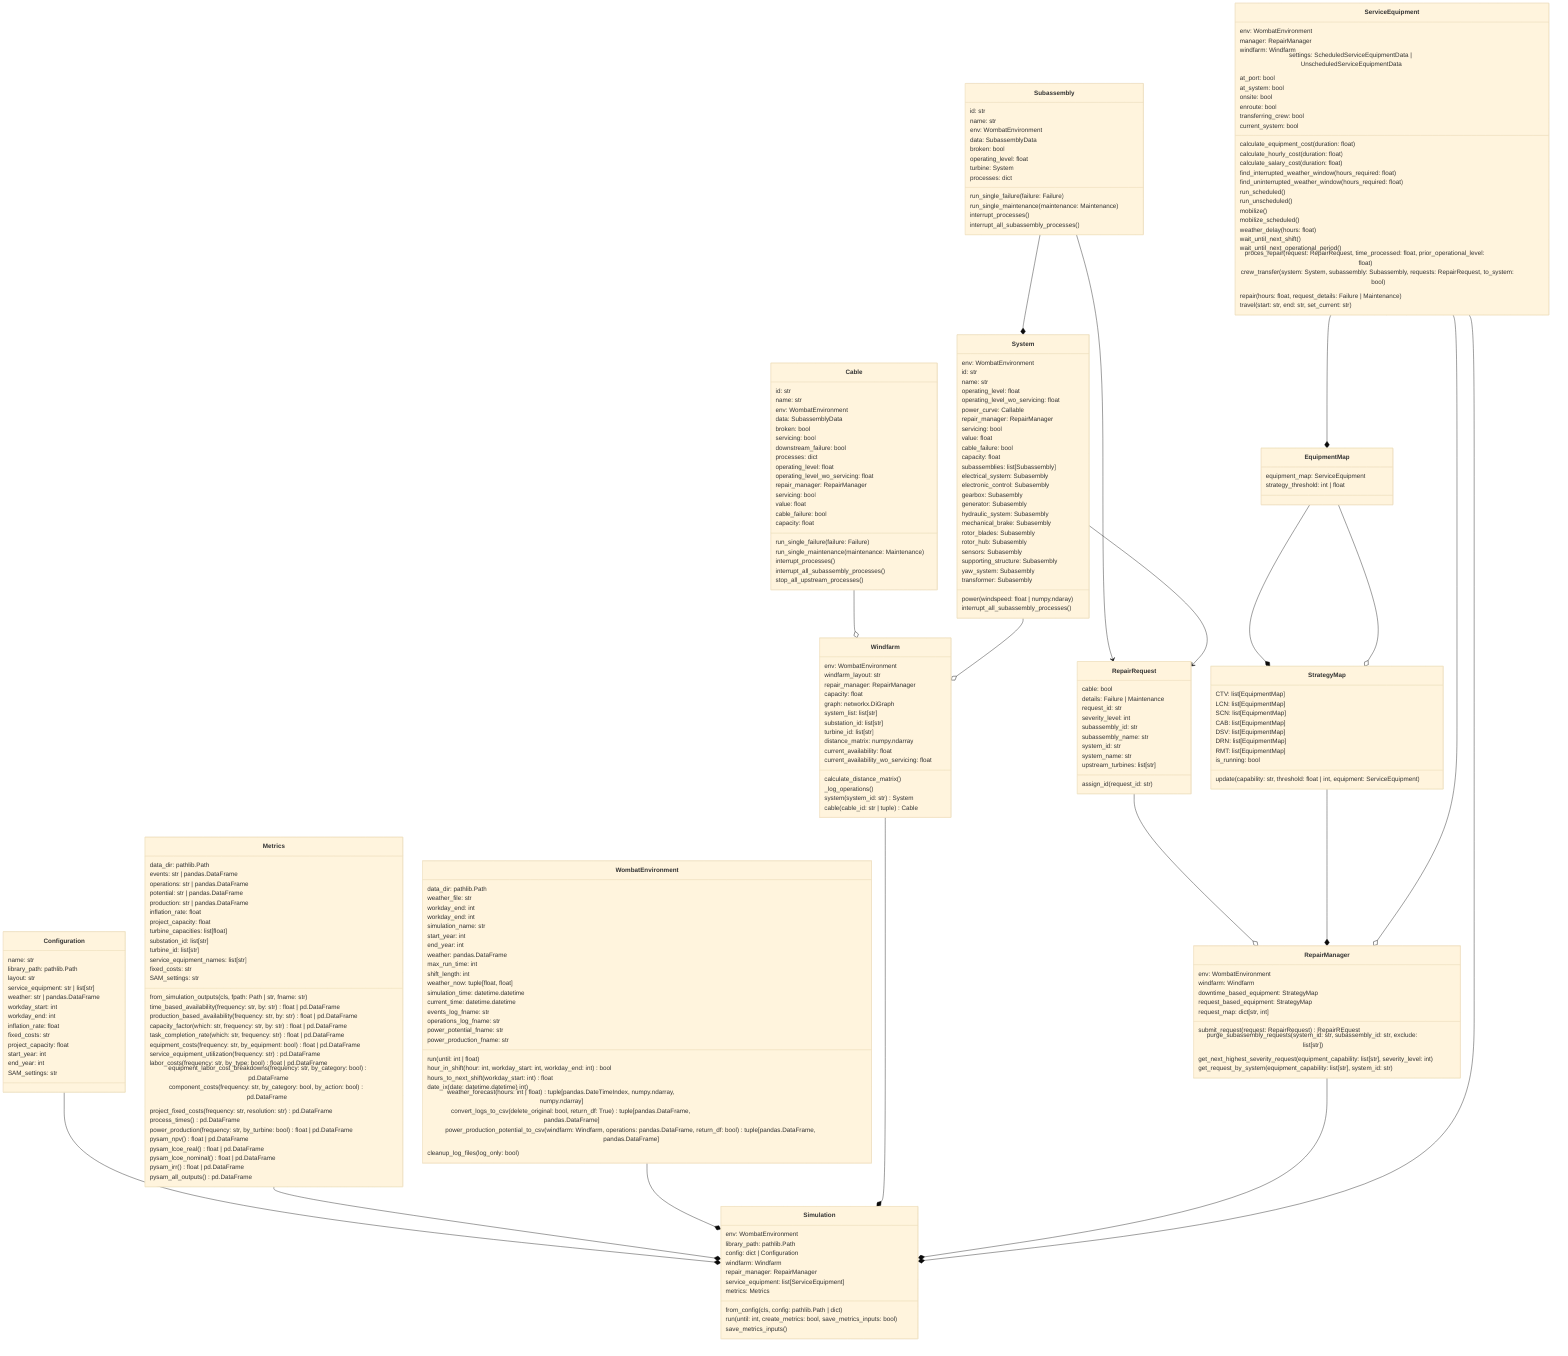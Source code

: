 %%{init: {'theme':'base'}}%%
classDiagram
    direction BT
    class ServiceEquipment{
        env: WombatEnvironment
        manager: RepairManager
        windfarm: Windfarm
        settings: ScheduledServiceEquipmentData | UnscheduledServiceEquipmentData
        at_port: bool
        at_system: bool
        onsite: bool
        enroute: bool
        transferring_crew: bool
        current_system: bool
        calculate_equipment_cost(duration: float)
        calculate_hourly_cost(duration: float)
        calculate_salary_cost(duration: float)
        find_interrupted_weather_window(hours_required: float)
        find_uninterrupted_weather_window(hours_required: float)
        run_scheduled()
        run_unscheduled()
        mobilize()
        mobilize_scheduled()
        weather_delay(hours: float)
        wait_until_next_shift()
        wait_until_next_operational_period()
        proces_repair(request: RepairRequest, time_processed: float, prior_operational_level: float)
        crew_transfer(system: System, subassembly: Subassembly, requests: RepairRequest, to_system: bool)
        repair(hours: float, request_details: Failure | Maintenance)
        travel(start: str, end: str, set_current: str)
    }

    class Windfarm{
        env: WombatEnvironment
        windfarm_layout: str
        repair_manager: RepairManager
        capacity: float
        graph: networkx.DiGraph
        system_list: list[str]
        substation_id: list[str]
        turbine_id: list[str]
        distance_matrix: numpy.ndarray
        current_availability: float
        current_availability_wo_servicing: float

        calculate_distance_matrix()
        _log_operations()
        system(system_id: str) System
        cable(cable_id: str | tuple) Cable
    }
    class System{
        env: WombatEnvironment
        id: str
        name: str
        operating_level: float
        operating_level_wo_servicing: float
        power_curve: Callable
        repair_manager: RepairManager
        servicing: bool
        value: float
        cable_failure: bool
        capacity: float
        subassemblies: list[Subassembly]
        electrical_system: Subasembly
        electronic_control: Subasembly
        gearbox: Subasembly
        generator: Subasembly
        hydraulic_system: Subasembly
        mechanical_brake: Subasembly
        rotor_blades: Subasembly
        rotor_hub: Subasembly
        sensors: Subasembly
        supporting_structure: Subasembly
        yaw_system: Subasembly
        transformer: Subasembly
        power(windspeed: float | numpy.ndaray)
        interrupt_all_subassembly_processes()
    }
    class Subassembly{
        id: str
        name: str
        env: WombatEnvironment
        data: SubassemblyData
        broken: bool
        operating_level: float
        turbine: System
        processes: dict
        run_single_failure(failure: Failure)
        run_single_maintenance(maintenance: Maintenance)
        interrupt_processes()
        interrupt_all_subassembly_processes()
    }
    class Cable{
        id: str
        name: str
        env: WombatEnvironment
        data: SubassemblyData
        broken: bool
        servicing: bool
        downstream_failure: bool
        processes: dict
        operating_level: float
        operating_level_wo_servicing: float
        repair_manager: RepairManager
        servicing: bool
        value: float
        cable_failure: bool
        capacity: float
        run_single_failure(failure: Failure)
        run_single_maintenance(maintenance: Maintenance)
        interrupt_processes()
        interrupt_all_subassembly_processes()
        stop_all_upstream_processes()
    }
    class RepairManager{
        env: WombatEnvironment
        windfarm: Windfarm
        downtime_based_equipment: StrategyMap
        request_based_equipment: StrategyMap
        request_map: dict[str, int]
        submit_request(request: RepairRequest) RepairREquest
        purge_subassembly_requests(system_id: str, subassembly_id: str, exclude: list[str])
        get_next_highest_severity_request(equipment_capability: list[str], severity_level: int)
        get_request_by_system(equipment_capability: list[str], system_id: str)
    }
    class RepairRequest{
        cable: bool
        details: Failure | Maintenance
        request_id: str
        severity_level: int
        subassembly_id: str
        subassembly_name: str
        system_id: str
        system_name: str
        upstream_turbines: list[str]
        assign_id(request_id: str)
    }
    class StrategyMap{
        CTV: list[EquipmentMap]
        LCN: list[EquipmentMap]
        SCN: list[EquipmentMap]
        CAB: list[EquipmentMap]
        DSV: list[EquipmentMap]
        DRN: list[EquipmentMap]
        RMT: list[EquipmentMap]
        is_running: bool
        update(capability: str, threshold: float | int, equipment: ServiceEquipment)
    }
    class EquipmentMap{
        equipment_map: ServiceEquipment
        strategy_threshold: int | float
    }

    class WombatEnvironment{
        data_dir: pathlib.Path
        weather_file: str
        workday_end: int
        workday_end: int
        simulation_name: str
        start_year: int
        end_year: int
        weather: pandas.DataFrame
        max_run_time: int
        shift_length: int
        weather_now: tuple[float, float]
        simulation_time: datetime.datetime
        current_time: datetime.datetime
        events_log_fname: str
        operations_log_fname: str
        power_potential_fname: str
        power_production_fname: str
        run(until: int | float)
        hour_in_shift(hour: int, workday_start: int, workday_end: int) bool
        hours_to_next_shift(workday_start: int) float
        date_ix(date: datetime.datetime) int)
        weather_forecast(hours: int | float) tuple[pandas.DateTimeIndex, numpy.ndarray, numpy.ndarray]
        convert_logs_to_csv(delete_original: bool, return_df: True) tuple[pandas.DataFrame, pandas.DataFrame]
        power_production_potential_to_csv(windfarm: Windfarm, operations: pandas.DataFrame, return_df: bool) tuple[pandas.DataFrame, pandas.DataFrame]
        cleanup_log_files(log_only: bool)
    }

    class Simulation{
        env: WombatEnvironment
        library_path: pathlib.Path
        config: dict | Configuration
        windfarm: Windfarm
        repair_manager: RepairManager
        service_equipment: list[ServiceEquipment]
        metrics: Metrics
        from_config(cls, config: pathlib.Path | dict)
        run(until: int, create_metrics: bool, save_metrics_inputs: bool)
        save_metrics_inputs()
    }
    class Configuration{
        name: str
        library_path: pathlib.Path
        layout: str
        service_equipment: str | list[str]
        weather: str | pandas.DataFrame
        workday_start: int
        workday_end: int
        inflation_rate: float
        fixed_costs: str
        project_capacity: float
        start_year: int
        end_year: int
        SAM_settings: str
    }
    class Metrics{
        data_dir: pathlib.Path
        events: str | pandas.DataFrame
        operations: str | pandas.DataFrame
        potential: str | pandas.DataFrame
        production: str | pandas.DataFrame
        inflation_rate: float
        project_capacity: float
        turbine_capacities: list[float]
        substation_id: list[str]
        turbine_id: list[str]
        service_equipment_names: list[str]
        fixed_costs: str
        SAM_settings: str
        from_simulation_outputs(cls, fpath: Path | str, fname: str)
        time_based_availability(frequency: str, by: str) float | pd.DataFrame
        production_based_availability(frequency: str, by: str) float | pd.DataFrame
        capacity_factor(which: str, frequency: str, by: str) float | pd.DataFrame
        task_completion_rate(which: str, frequency: str) float | pd.DataFrame
        equipment_costs(frequency: str, by_equipment: bool)float | pd.DataFrame
        service_equipment_utilization(frequency: str) pd.DataFrame
        labor_costs(frequency: str, by_type: bool) float | pd.DataFrame
        equipment_labor_cost_breakdowns(frequency: str, by_category: bool) pd.DataFrame
        component_costs(frequency: str, by_category: bool, by_action: bool) pd.DataFrame
        project_fixed_costs(frequency: str, resolution: str) pd.DataFrame
        process_times() pd.DataFrame
        power_production(frequency: str, by_turbine: bool) float | pd.DataFrame
        pysam_npv() float | pd.DataFrame
        pysam_lcoe_real() float | pd.DataFrame
        pysam_lcoe_nominal() float | pd.DataFrame
        pysam_irr() float | pd.DataFrame
        pysam_all_outputs() pd.DataFrame
    }

    RepairManager o-- RepairRequest
    StrategyMap *-- EquipmentMap
    RepairManager *-- StrategyMap
    EquipmentMap *-- ServiceEquipment
    StrategyMap o-- EquipmentMap
    RepairManager o-- ServiceEquipment

    RepairRequest <-- Subassembly
    RepairRequest <-- System

    System *-- Subassembly
    Windfarm o-- Cable
    Windfarm o-- System

    Simulation *-- Configuration
    Simulation *-- Metrics
    Simulation *-- WombatEnvironment
    Simulation *-- Windfarm
    Simulation *-- RepairManager
    Simulation *-- ServiceEquipment



    %% mmdc -i class_diagram.mmd -o class_diagram.svg
    %% mmdc -i class_diagram.mmd -o class_diagram.png -w 2400 -b transparent